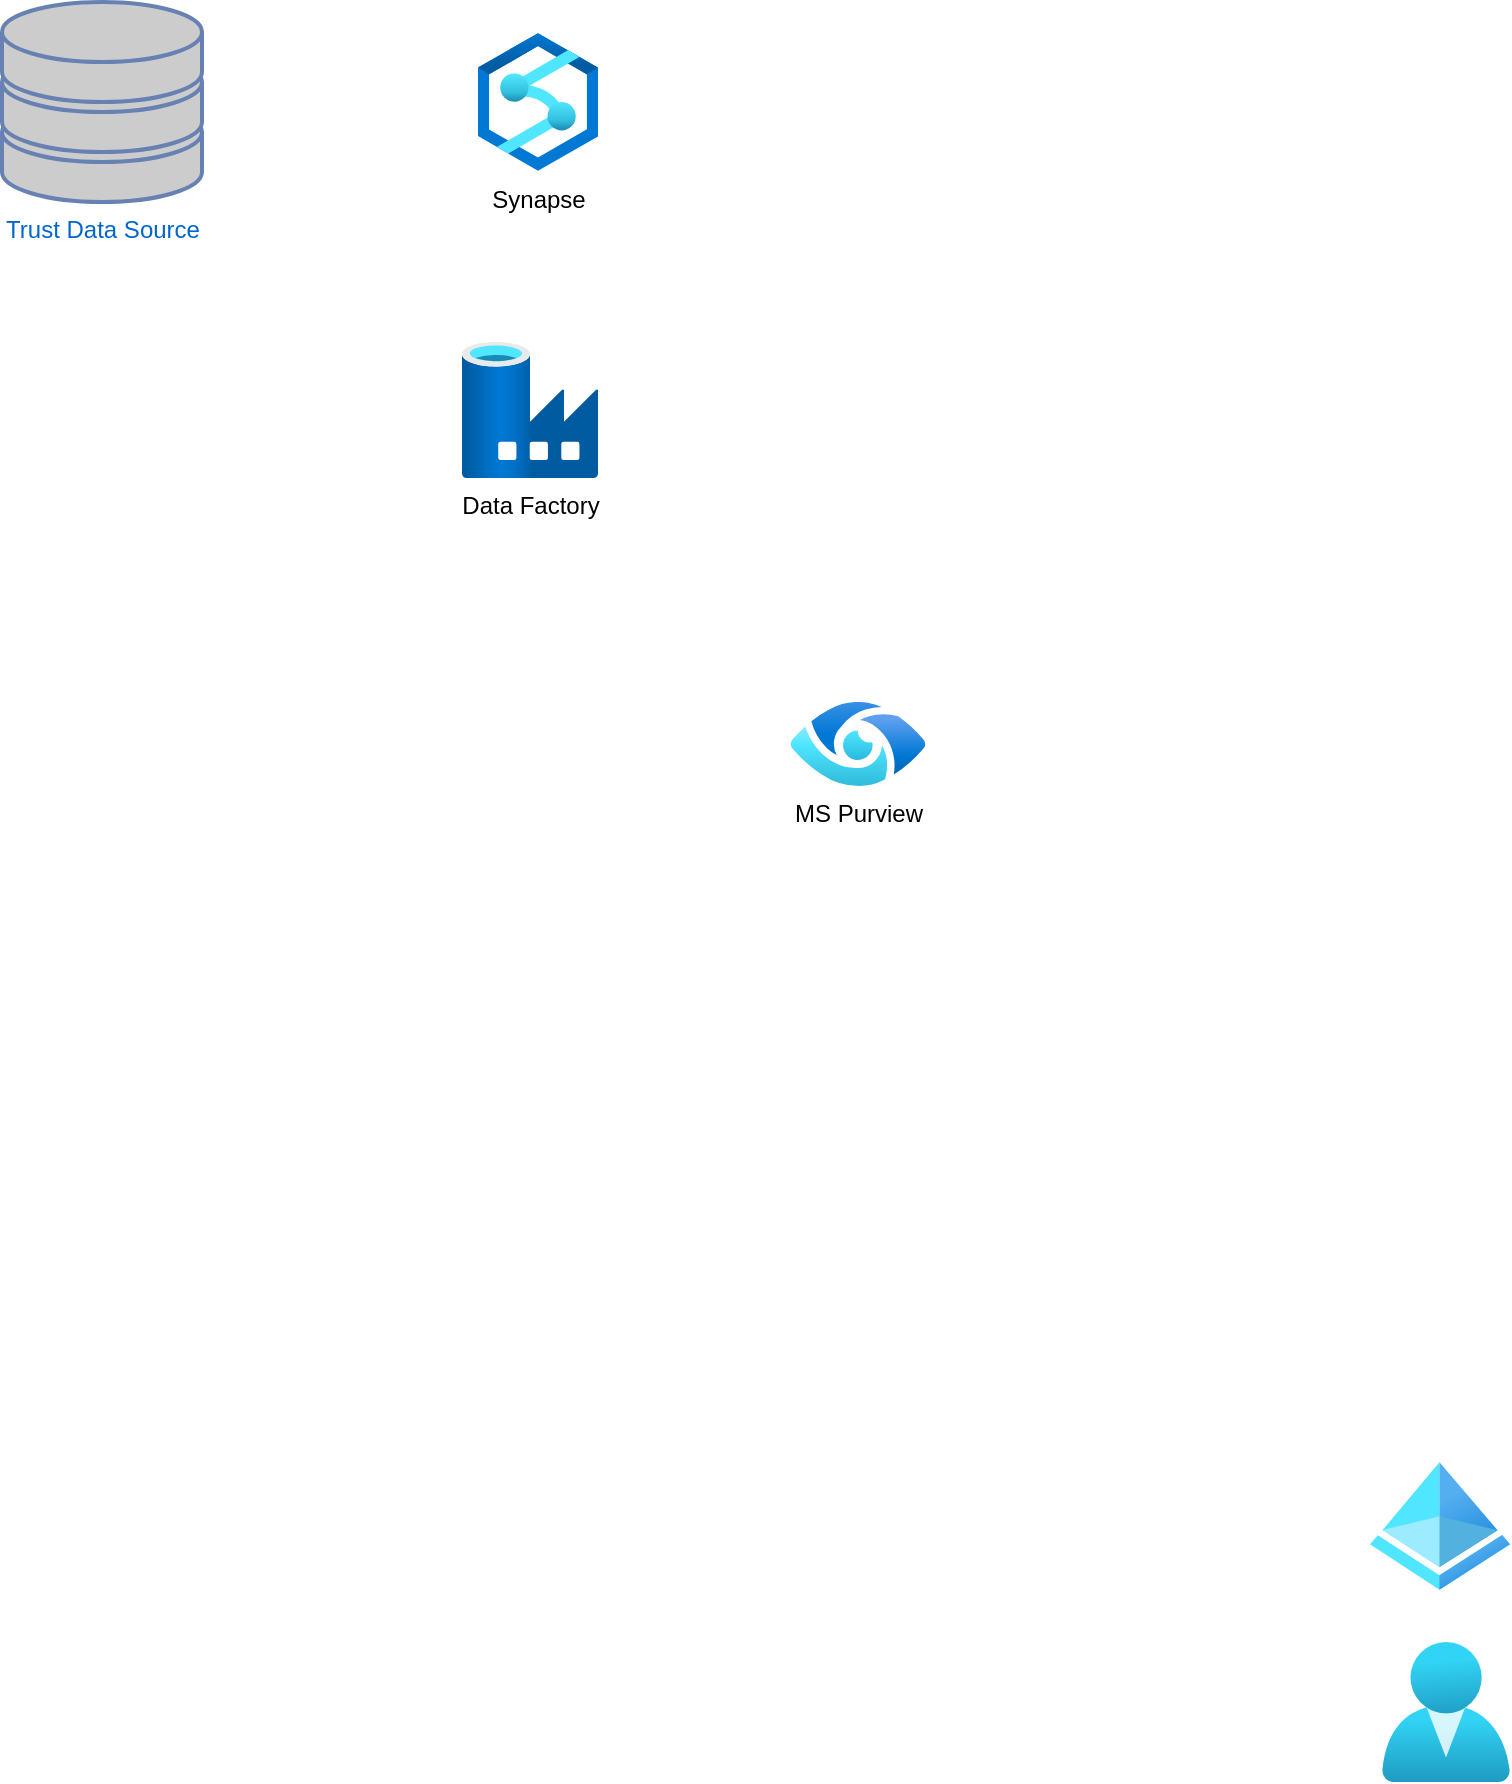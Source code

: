 <mxfile version="20.7.4" type="github">
  <diagram id="jJmVu1tqsUVlsEEVzgBu" name="Page-1">
    <mxGraphModel dx="1639" dy="1030" grid="1" gridSize="10" guides="1" tooltips="1" connect="1" arrows="1" fold="1" page="1" pageScale="1" pageWidth="827" pageHeight="1169" math="0" shadow="0">
      <root>
        <mxCell id="0" />
        <mxCell id="1" parent="0" />
        <mxCell id="b0aSzvomN3RKFE0oFQqu-1" value="Data Factory" style="aspect=fixed;html=1;points=[];align=center;image;fontSize=12;image=img/lib/azure2/databases/Data_Factory.svg;" vertex="1" parent="1">
          <mxGeometry x="250" y="300" width="68" height="68" as="geometry" />
        </mxCell>
        <mxCell id="b0aSzvomN3RKFE0oFQqu-2" value="Synapse" style="aspect=fixed;html=1;points=[];align=center;image;fontSize=12;image=img/lib/azure2/databases/Azure_Synapse_Analytics.svg;" vertex="1" parent="1">
          <mxGeometry x="258" y="145.5" width="60" height="69" as="geometry" />
        </mxCell>
        <mxCell id="b0aSzvomN3RKFE0oFQqu-3" value="" style="aspect=fixed;html=1;points=[];align=center;image;fontSize=12;image=img/lib/azure2/identity/Users.svg;" vertex="1" parent="1">
          <mxGeometry x="710" y="950" width="64" height="70" as="geometry" />
        </mxCell>
        <mxCell id="b0aSzvomN3RKFE0oFQqu-4" value="" style="aspect=fixed;html=1;points=[];align=center;image;fontSize=12;image=img/lib/azure2/identity/Azure_Active_Directory.svg;strokeColor=#000000;" vertex="1" parent="1">
          <mxGeometry x="704" y="860" width="70" height="64" as="geometry" />
        </mxCell>
        <mxCell id="b0aSzvomN3RKFE0oFQqu-5" value="MS Purview" style="aspect=fixed;html=1;points=[];align=center;image;fontSize=12;image=img/lib/azure2/databases/Azure_Purview_Accounts.svg;" vertex="1" parent="1">
          <mxGeometry x="414" y="480" width="68" height="42" as="geometry" />
        </mxCell>
        <mxCell id="b0aSzvomN3RKFE0oFQqu-6" value="Trust Data Source" style="fontColor=#0066CC;verticalAlign=top;verticalLabelPosition=bottom;labelPosition=center;align=center;html=1;outlineConnect=0;fillColor=#CCCCCC;strokeColor=#6881B3;gradientColor=none;gradientDirection=north;strokeWidth=2;shape=mxgraph.networks.storage;" vertex="1" parent="1">
          <mxGeometry x="20" y="130" width="100" height="100" as="geometry" />
        </mxCell>
      </root>
    </mxGraphModel>
  </diagram>
</mxfile>
